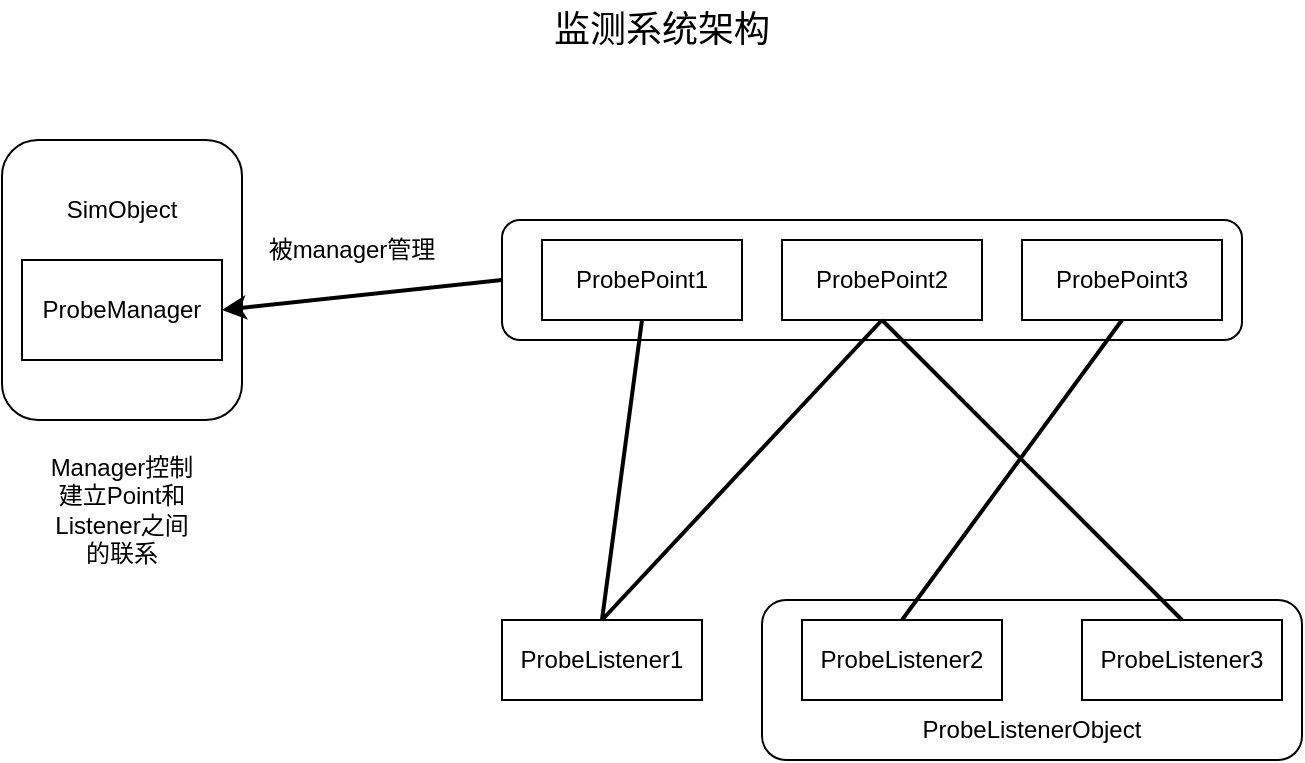 <mxfile version="22.0.3" type="device">
  <diagram name="第 1 页" id="jqIwpyY5tVInCACf1mwA">
    <mxGraphModel dx="1434" dy="880" grid="1" gridSize="10" guides="1" tooltips="1" connect="1" arrows="1" fold="1" page="1" pageScale="1" pageWidth="4681" pageHeight="3300" math="0" shadow="0">
      <root>
        <mxCell id="0" />
        <mxCell id="1" parent="0" />
        <mxCell id="atnktcSDdJ4Mgxi6rFeH-19" value="" style="rounded=1;whiteSpace=wrap;html=1;" vertex="1" parent="1">
          <mxGeometry x="740" y="420" width="270" height="80" as="geometry" />
        </mxCell>
        <mxCell id="atnktcSDdJ4Mgxi6rFeH-1" value="&lt;font style=&quot;font-size: 18px;&quot;&gt;监测系统架构&lt;/font&gt;" style="text;html=1;strokeColor=none;fillColor=none;align=center;verticalAlign=middle;whiteSpace=wrap;rounded=0;" vertex="1" parent="1">
          <mxGeometry x="630" y="120" width="120" height="30" as="geometry" />
        </mxCell>
        <mxCell id="atnktcSDdJ4Mgxi6rFeH-6" value="" style="group" vertex="1" connectable="0" parent="1">
          <mxGeometry x="360" y="190" width="120" height="140" as="geometry" />
        </mxCell>
        <mxCell id="atnktcSDdJ4Mgxi6rFeH-3" value="" style="rounded=1;whiteSpace=wrap;html=1;" vertex="1" parent="atnktcSDdJ4Mgxi6rFeH-6">
          <mxGeometry width="120" height="140" as="geometry" />
        </mxCell>
        <mxCell id="atnktcSDdJ4Mgxi6rFeH-4" value="SimObject" style="text;html=1;strokeColor=none;fillColor=none;align=center;verticalAlign=middle;whiteSpace=wrap;rounded=0;" vertex="1" parent="atnktcSDdJ4Mgxi6rFeH-6">
          <mxGeometry x="30" y="20" width="60" height="30" as="geometry" />
        </mxCell>
        <mxCell id="atnktcSDdJ4Mgxi6rFeH-5" value="ProbeManager" style="rounded=0;whiteSpace=wrap;html=1;" vertex="1" parent="atnktcSDdJ4Mgxi6rFeH-6">
          <mxGeometry x="10" y="60" width="100" height="50" as="geometry" />
        </mxCell>
        <mxCell id="atnktcSDdJ4Mgxi6rFeH-7" value="" style="rounded=1;whiteSpace=wrap;html=1;" vertex="1" parent="1">
          <mxGeometry x="610" y="230" width="370" height="60" as="geometry" />
        </mxCell>
        <mxCell id="atnktcSDdJ4Mgxi6rFeH-8" value="ProbePoint1" style="rounded=0;whiteSpace=wrap;html=1;" vertex="1" parent="1">
          <mxGeometry x="630" y="240" width="100" height="40" as="geometry" />
        </mxCell>
        <mxCell id="atnktcSDdJ4Mgxi6rFeH-9" value="ProbePoint2" style="rounded=0;whiteSpace=wrap;html=1;" vertex="1" parent="1">
          <mxGeometry x="750" y="240" width="100" height="40" as="geometry" />
        </mxCell>
        <mxCell id="atnktcSDdJ4Mgxi6rFeH-10" value="ProbePoint3" style="rounded=0;whiteSpace=wrap;html=1;" vertex="1" parent="1">
          <mxGeometry x="870" y="240" width="100" height="40" as="geometry" />
        </mxCell>
        <mxCell id="atnktcSDdJ4Mgxi6rFeH-12" value="" style="endArrow=classic;html=1;rounded=0;exitX=0;exitY=0.5;exitDx=0;exitDy=0;entryX=1;entryY=0.5;entryDx=0;entryDy=0;strokeWidth=2;" edge="1" parent="1" source="atnktcSDdJ4Mgxi6rFeH-7" target="atnktcSDdJ4Mgxi6rFeH-5">
          <mxGeometry width="50" height="50" relative="1" as="geometry">
            <mxPoint x="700" y="470" as="sourcePoint" />
            <mxPoint x="750" y="420" as="targetPoint" />
          </mxGeometry>
        </mxCell>
        <mxCell id="atnktcSDdJ4Mgxi6rFeH-13" value="被manager管理" style="text;html=1;strokeColor=none;fillColor=none;align=center;verticalAlign=middle;whiteSpace=wrap;rounded=0;" vertex="1" parent="1">
          <mxGeometry x="480" y="230" width="110" height="30" as="geometry" />
        </mxCell>
        <mxCell id="atnktcSDdJ4Mgxi6rFeH-16" value="ProbeListener1" style="rounded=0;whiteSpace=wrap;html=1;" vertex="1" parent="1">
          <mxGeometry x="610" y="430" width="100" height="40" as="geometry" />
        </mxCell>
        <mxCell id="atnktcSDdJ4Mgxi6rFeH-17" value="ProbeListener2" style="rounded=0;whiteSpace=wrap;html=1;" vertex="1" parent="1">
          <mxGeometry x="760" y="430" width="100" height="40" as="geometry" />
        </mxCell>
        <mxCell id="atnktcSDdJ4Mgxi6rFeH-18" value="ProbeListener3" style="rounded=0;whiteSpace=wrap;html=1;" vertex="1" parent="1">
          <mxGeometry x="900" y="430" width="100" height="40" as="geometry" />
        </mxCell>
        <mxCell id="atnktcSDdJ4Mgxi6rFeH-20" value="ProbeListenerObject" style="text;html=1;strokeColor=none;fillColor=none;align=center;verticalAlign=middle;whiteSpace=wrap;rounded=0;" vertex="1" parent="1">
          <mxGeometry x="815" y="470" width="120" height="30" as="geometry" />
        </mxCell>
        <mxCell id="atnktcSDdJ4Mgxi6rFeH-21" value="" style="endArrow=none;html=1;rounded=0;entryX=0.5;entryY=1;entryDx=0;entryDy=0;exitX=0.5;exitY=0;exitDx=0;exitDy=0;strokeWidth=2;" edge="1" parent="1" source="atnktcSDdJ4Mgxi6rFeH-16" target="atnktcSDdJ4Mgxi6rFeH-8">
          <mxGeometry width="50" height="50" relative="1" as="geometry">
            <mxPoint x="660" y="390" as="sourcePoint" />
            <mxPoint x="690" y="340" as="targetPoint" />
          </mxGeometry>
        </mxCell>
        <mxCell id="atnktcSDdJ4Mgxi6rFeH-22" value="" style="endArrow=none;html=1;rounded=0;entryX=0.5;entryY=1;entryDx=0;entryDy=0;exitX=0.5;exitY=0;exitDx=0;exitDy=0;strokeWidth=2;" edge="1" parent="1" source="atnktcSDdJ4Mgxi6rFeH-16" target="atnktcSDdJ4Mgxi6rFeH-9">
          <mxGeometry width="50" height="50" relative="1" as="geometry">
            <mxPoint x="670" y="440" as="sourcePoint" />
            <mxPoint x="690" y="290" as="targetPoint" />
          </mxGeometry>
        </mxCell>
        <mxCell id="atnktcSDdJ4Mgxi6rFeH-23" value="" style="endArrow=none;html=1;rounded=0;entryX=0.5;entryY=1;entryDx=0;entryDy=0;exitX=0.5;exitY=0;exitDx=0;exitDy=0;strokeWidth=2;" edge="1" parent="1" source="atnktcSDdJ4Mgxi6rFeH-17" target="atnktcSDdJ4Mgxi6rFeH-10">
          <mxGeometry width="50" height="50" relative="1" as="geometry">
            <mxPoint x="680" y="450" as="sourcePoint" />
            <mxPoint x="700" y="300" as="targetPoint" />
          </mxGeometry>
        </mxCell>
        <mxCell id="atnktcSDdJ4Mgxi6rFeH-24" value="" style="endArrow=none;html=1;rounded=0;entryX=0.5;entryY=1;entryDx=0;entryDy=0;exitX=0.5;exitY=0;exitDx=0;exitDy=0;strokeWidth=2;" edge="1" parent="1" source="atnktcSDdJ4Mgxi6rFeH-18" target="atnktcSDdJ4Mgxi6rFeH-9">
          <mxGeometry width="50" height="50" relative="1" as="geometry">
            <mxPoint x="690" y="460" as="sourcePoint" />
            <mxPoint x="710" y="310" as="targetPoint" />
          </mxGeometry>
        </mxCell>
        <mxCell id="atnktcSDdJ4Mgxi6rFeH-25" value="Manager控制建立Point和Listener之间的联系" style="text;html=1;strokeColor=none;fillColor=none;align=center;verticalAlign=middle;whiteSpace=wrap;rounded=0;" vertex="1" parent="1">
          <mxGeometry x="380" y="340" width="80" height="70" as="geometry" />
        </mxCell>
      </root>
    </mxGraphModel>
  </diagram>
</mxfile>
